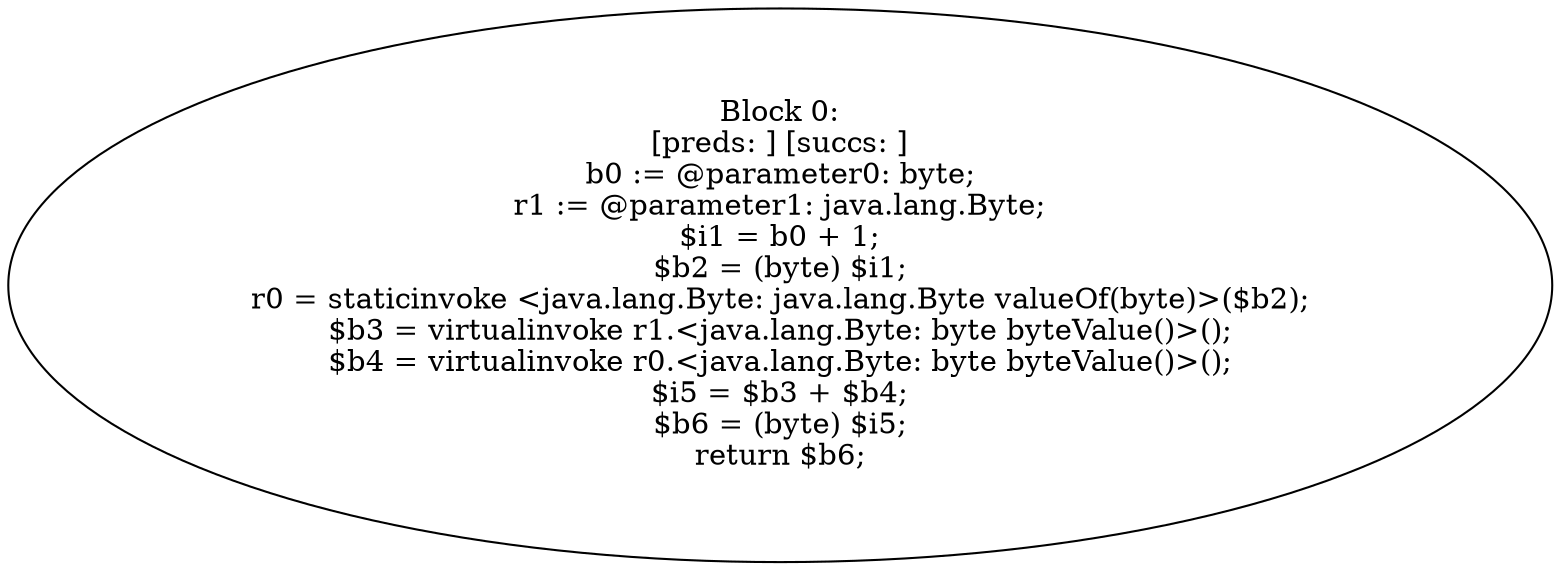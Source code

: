 digraph "unitGraph" {
    "Block 0:
[preds: ] [succs: ]
b0 := @parameter0: byte;
r1 := @parameter1: java.lang.Byte;
$i1 = b0 + 1;
$b2 = (byte) $i1;
r0 = staticinvoke <java.lang.Byte: java.lang.Byte valueOf(byte)>($b2);
$b3 = virtualinvoke r1.<java.lang.Byte: byte byteValue()>();
$b4 = virtualinvoke r0.<java.lang.Byte: byte byteValue()>();
$i5 = $b3 + $b4;
$b6 = (byte) $i5;
return $b6;
"
}
